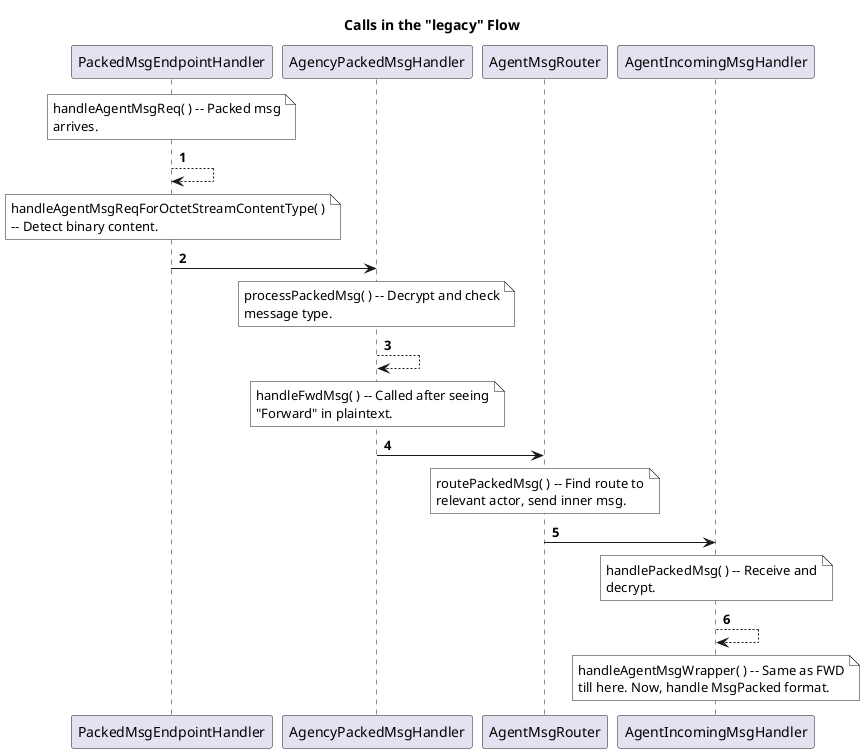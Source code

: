 @startuml

title Calls in the "legacy" Flow

autonumber 1
note over PackedMsgEndpointHandler #ffffff: handleAgentMsgReq( ) -- Packed msg\narrives.
PackedMsgEndpointHandler --> PackedMsgEndpointHandler
note over PackedMsgEndpointHandler #ffffff: handleAgentMsgReqForOctetStreamContentType( )\n-- Detect binary content.
PackedMsgEndpointHandler -> AgencyPackedMsgHandler
note over AgencyPackedMsgHandler #ffffff: processPackedMsg( ) -- Decrypt and check\nmessage type.
AgencyPackedMsgHandler --> AgencyPackedMsgHandler
note over AgencyPackedMsgHandler #ffffff: handleFwdMsg( ) -- Called after seeing\n"Forward" in plaintext.
AgencyPackedMsgHandler -> AgentMsgRouter
note over AgentMsgRouter #ffffff: routePackedMsg( ) -- Find route to\nrelevant actor, send inner msg.
AgentMsgRouter -> AgentIncomingMsgHandler
note over AgentIncomingMsgHandler #ffffff: handlePackedMsg( ) -- Receive and\ndecrypt.
AgentIncomingMsgHandler --> AgentIncomingMsgHandler
note over AgentIncomingMsgHandler #ffffff: handleAgentMsgWrapper( ) -- Same as FWD\ntill here. Now, handle MsgPacked format.

@enduml
